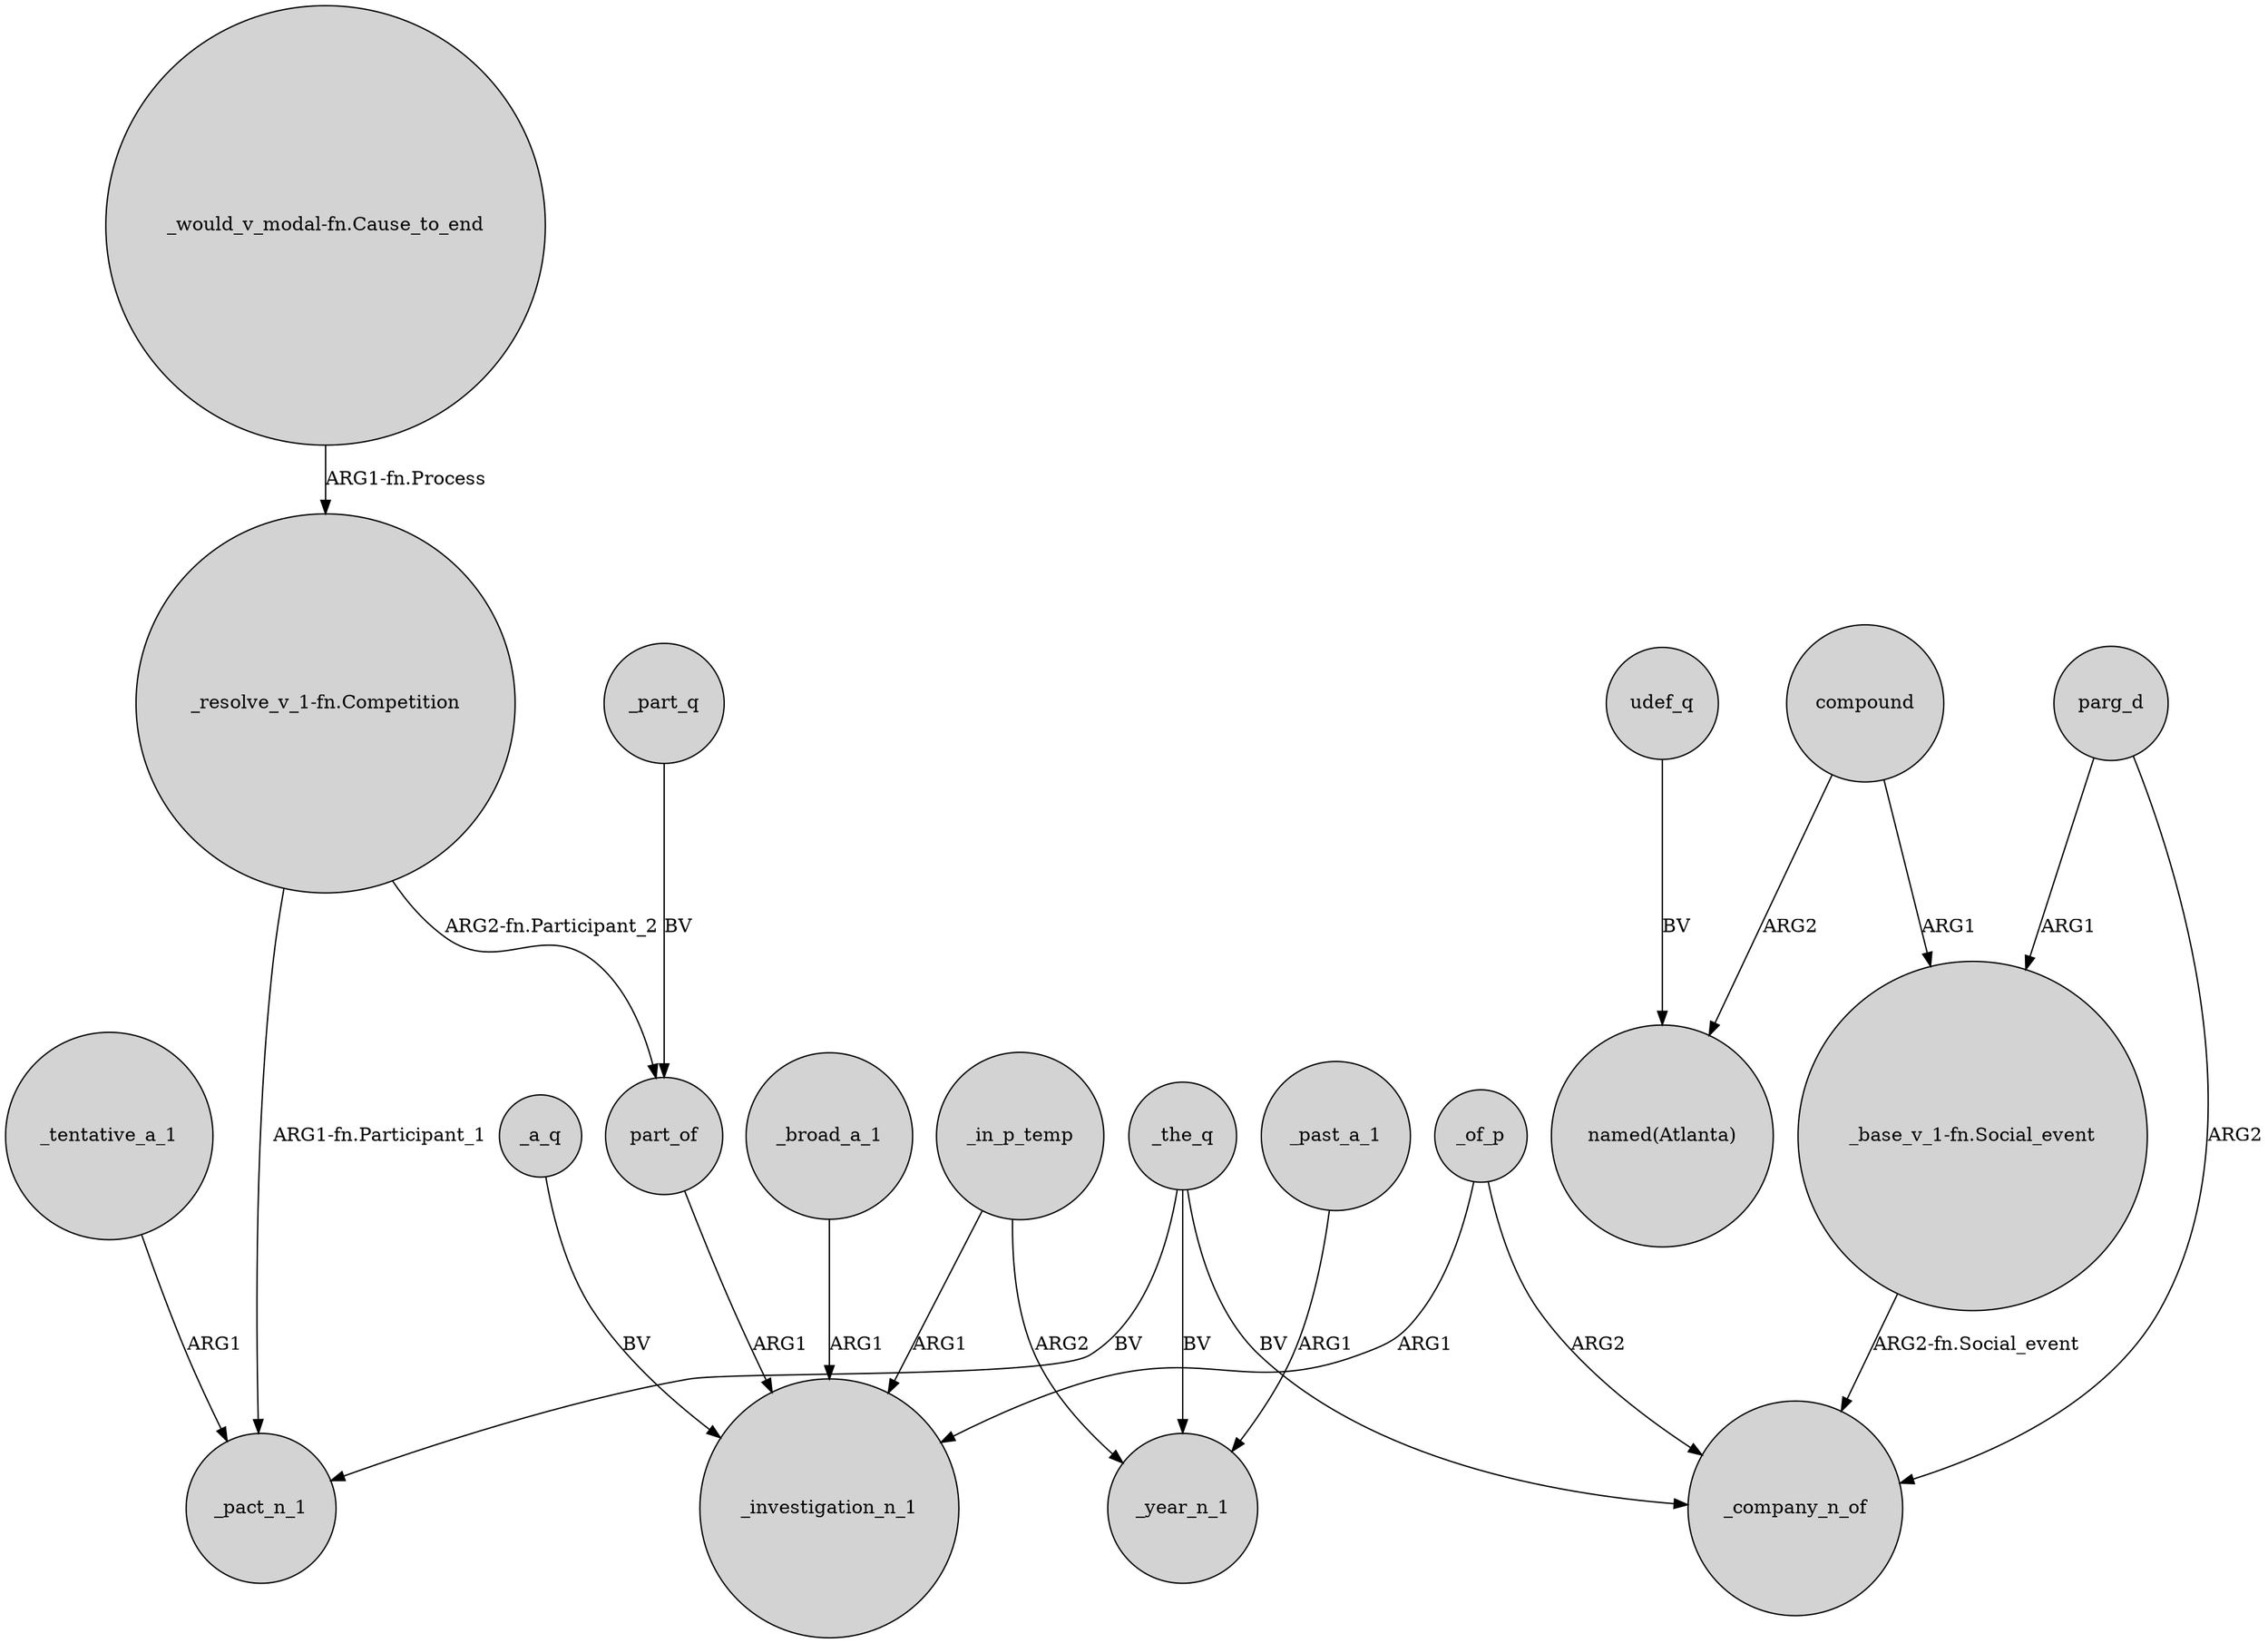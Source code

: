 digraph {
	node [shape=circle style=filled]
	"_would_v_modal-fn.Cause_to_end" -> "_resolve_v_1-fn.Competition" [label="ARG1-fn.Process"]
	_broad_a_1 -> _investigation_n_1 [label=ARG1]
	_of_p -> _investigation_n_1 [label=ARG1]
	parg_d -> _company_n_of [label=ARG2]
	_the_q -> _pact_n_1 [label=BV]
	_a_q -> _investigation_n_1 [label=BV]
	_in_p_temp -> _investigation_n_1 [label=ARG1]
	_part_q -> part_of [label=BV]
	_the_q -> _year_n_1 [label=BV]
	udef_q -> "named(Atlanta)" [label=BV]
	compound -> "named(Atlanta)" [label=ARG2]
	part_of -> _investigation_n_1 [label=ARG1]
	compound -> "_base_v_1-fn.Social_event" [label=ARG1]
	_in_p_temp -> _year_n_1 [label=ARG2]
	_of_p -> _company_n_of [label=ARG2]
	parg_d -> "_base_v_1-fn.Social_event" [label=ARG1]
	_past_a_1 -> _year_n_1 [label=ARG1]
	_tentative_a_1 -> _pact_n_1 [label=ARG1]
	"_resolve_v_1-fn.Competition" -> _pact_n_1 [label="ARG1-fn.Participant_1"]
	"_resolve_v_1-fn.Competition" -> part_of [label="ARG2-fn.Participant_2"]
	_the_q -> _company_n_of [label=BV]
	"_base_v_1-fn.Social_event" -> _company_n_of [label="ARG2-fn.Social_event"]
}
